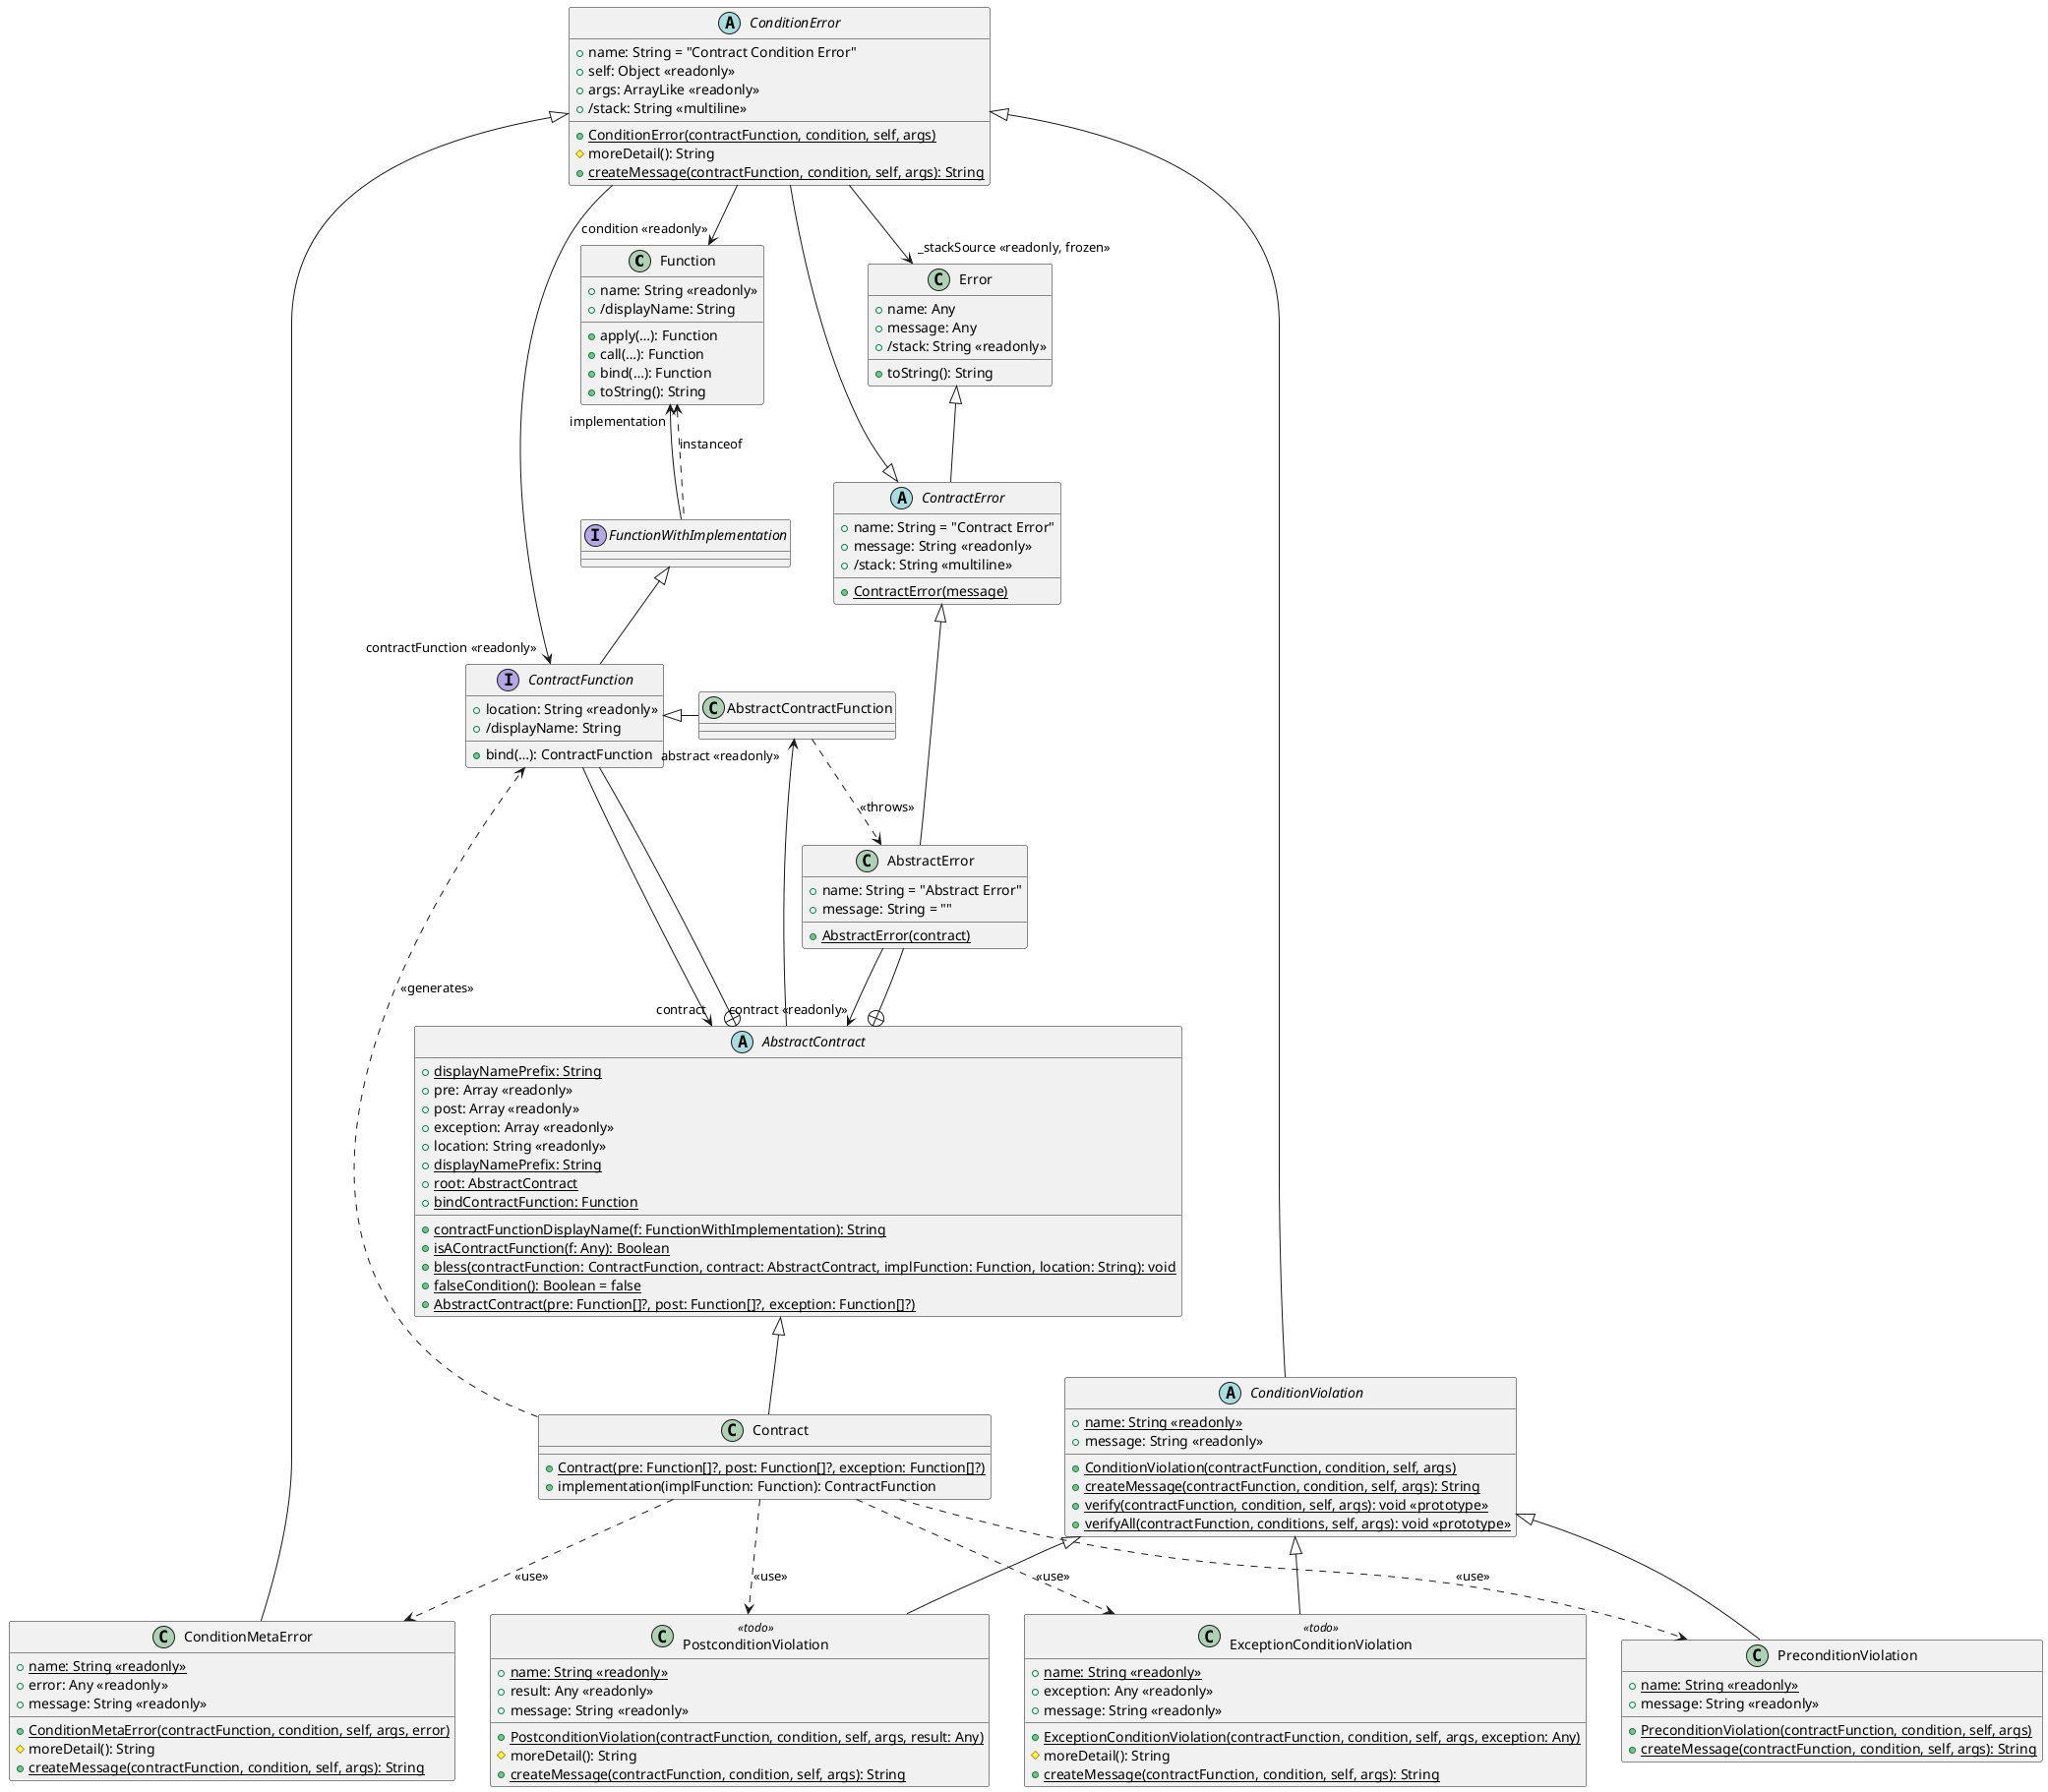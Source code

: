 @startuml

class Function {
  +name: String <<readonly>>
  +/displayName: String
  +apply(…): Function
  +call(…): Function
  +bind(…): Function
  +toString(): String
}
class Error {
  +name: Any
  +message: Any
  +/stack: String <<readonly>>
  +toString(): String
}

interface FunctionWithImplementation

Function <.. FunctionWithImplementation: instanceof
FunctionWithImplementation --> "implementation" Function

abstract class AbstractContract {
  +{static} displayNamePrefix: String
  +pre: Array <<readonly>>
  +post: Array <<readonly>>
  +exception: Array <<readonly>>
  +location: String <<readonly>>
  +{static} displayNamePrefix: String
  +{static} root: AbstractContract
  +{static} contractFunctionDisplayName(f: FunctionWithImplementation): String
  +{static} bindContractFunction: Function
  +{static} isAContractFunction(f: Any): Boolean
  +{static} bless(contractFunction: ContractFunction, contract: AbstractContract, implFunction: Function, location: String): void
  +{static} falseCondition(): Boolean = false
  +{static} AbstractContract(pre: Function[]?, post: Function[]?, exception: Function[]?)
}

class Contract {
  +{static} Contract(pre: Function[]?, post: Function[]?, exception: Function[]?)
  +implementation(implFunction: Function): ContractFunction
}
AbstractContract <|-- Contract

interface ContractFunction {
  +location: String <<readonly>>
  +/displayName: String
  +bind(…): ContractFunction
}

class AbstractContractFunction
ContractFunction <|- AbstractContractFunction

AbstractContract +-- ContractFunction
FunctionWithImplementation <|-- ContractFunction

ContractFunction --> "contract" AbstractContract
AbstractContract --> "abstract <<readonly>>" AbstractContractFunction

abstract class ContractError {
  +name: String = "Contract Error"
  +message: String <<readonly>>
  +/stack: String <<multiline>>
  +{static} ContractError(message)
}
Error <|-- ContractError

class AbstractError {
  +name: String = "Abstract Error"
  +message: String = ""
  +{static} AbstractError(contract)
}
AbstractContract +-- AbstractError
ContractError <|-- AbstractError
AbstractContractFunction ..> AbstractError : "<<throws>>"

AbstractError --> "contract <<readonly>>" AbstractContract

abstract class ConditionError {
  +name: String = "Contract Condition Error"
  +self: Object <<readonly>>
  +args: ArrayLike <<readonly>>
  +/stack: String <<multiline>>
  +{static} ConditionError(contractFunction, condition, self, args)
  #moreDetail(): String
  +{static} createMessage(contractFunction, condition, self, args): String
}
ContractError <|-- ConditionError

class ConditionMetaError {
  +{static} name: String <<readonly>>
  +error: Any <<readonly>>
  +message: String <<readonly>>
  +{static} ConditionMetaError(contractFunction, condition, self, args, error)
  #moreDetail(): String
  +{static} createMessage(contractFunction, condition, self, args): String
}

abstract class ConditionViolation {
  +{static} name: String <<readonly>>
  +message: String <<readonly>>
  +{static} ConditionViolation(contractFunction, condition, self, args)
  +{static} createMessage(contractFunction, condition, self, args): String
  +{static} verify(contractFunction, condition, self, args): void <<prototype>>
  +{static} verifyAll(contractFunction, conditions, self, args): void <<prototype>>
}
class PreconditionViolation {
  +{static} name: String <<readonly>>
  +message: String <<readonly>>
  +{static} PreconditionViolation(contractFunction, condition, self, args)
  +{static} createMessage(contractFunction, condition, self, args): String
}
class PostconditionViolation <<todo>> {
  +{static} name: String <<readonly>>
  +result: Any <<readonly>>
  +message: String <<readonly>>
  +{static} PostconditionViolation(contractFunction, condition, self, args, result: Any)
  #moreDetail(): String
  +{static} createMessage(contractFunction, condition, self, args): String
}

class ExceptionConditionViolation <<todo>> {
  +{static} name: String <<readonly>>
  +exception: Any <<readonly>>
  +message: String <<readonly>>
  +{static} ExceptionConditionViolation(contractFunction, condition, self, args, exception: Any)
  #moreDetail(): String
  +{static} createMessage(contractFunction, condition, self, args): String
}

ConditionError --> "contractFunction <<readonly>>" ContractFunction
ConditionError --> "condition <<readonly>>" Function
ConditionError --> "_stackSource <<readonly, frozen>>" Error

ConditionError <|-- ConditionMetaError
ConditionError <|-- ConditionViolation

ConditionViolation <|-- PreconditionViolation
ConditionViolation <|-- PostconditionViolation
ConditionViolation <|-- ExceptionConditionViolation

Contract ..> ConditionMetaError: <<use>>
Contract ..> PreconditionViolation: <<use>>
Contract ..> PostconditionViolation: <<use>>
Contract ..> ExceptionConditionViolation: <<use>>
Contract ..> ContractFunction: <<generates>>

@enduml

